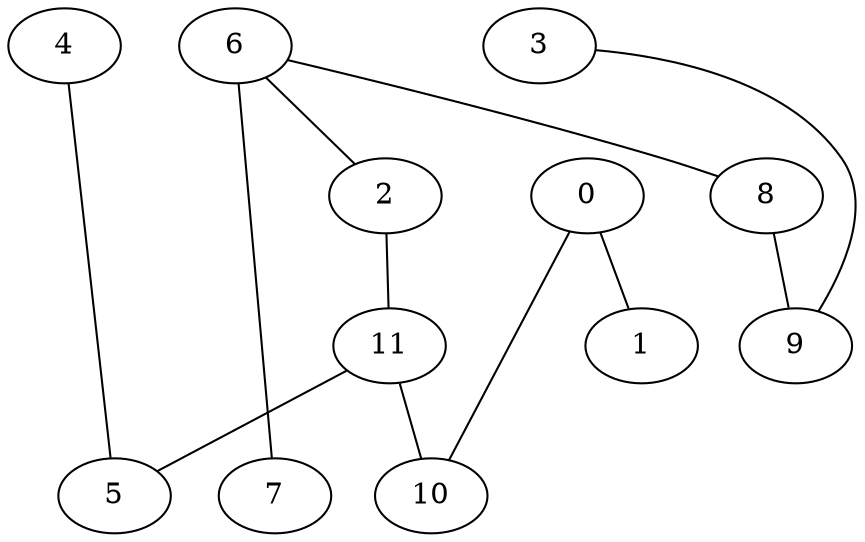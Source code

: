 strict graph {


	"6" [  weight=0 ];

	"6" -- "7" [  weight=0 ];

	"6" -- "2" [  weight=0 ];

	"6" -- "8" [  weight=0 ];

	"3" [  weight=0 ];

	"3" -- "9" [  weight=0 ];

	"8" [  weight=0 ];

	"8" -- "6" [  weight=0 ];

	"8" -- "9" [  weight=0 ];

	"4" [  weight=0 ];

	"4" -- "5" [  weight=0 ];

	"9" [  weight=0 ];

	"9" -- "8" [  weight=0 ];

	"9" -- "3" [  weight=0 ];

	"0" [  weight=0 ];

	"0" -- "10" [  weight=0 ];

	"0" -- "1" [  weight=0 ];

	"1" [  weight=0 ];

	"1" [  weight=0 ];

	"2" [  weight=0 ];

	"2" -- "11" [  weight=0 ];

	"2" -- "6" [  weight=0 ];

	"11" [  weight=0 ];

	"11" -- "10" [  weight=0 ];

	"11" -- "5" [  weight=0 ];

	"11" -- "2" [  weight=0 ];

	"7" [  weight=0 ];

	"7" -- "6" [  weight=0 ];

	"5" [  weight=0 ];

	"5" -- "11" [  weight=0 ];

	"5" -- "4" [  weight=0 ];

	"10" [  weight=0 ];

	"10" -- "11" [  weight=0 ];

	"10" [  weight=0 ];

}
